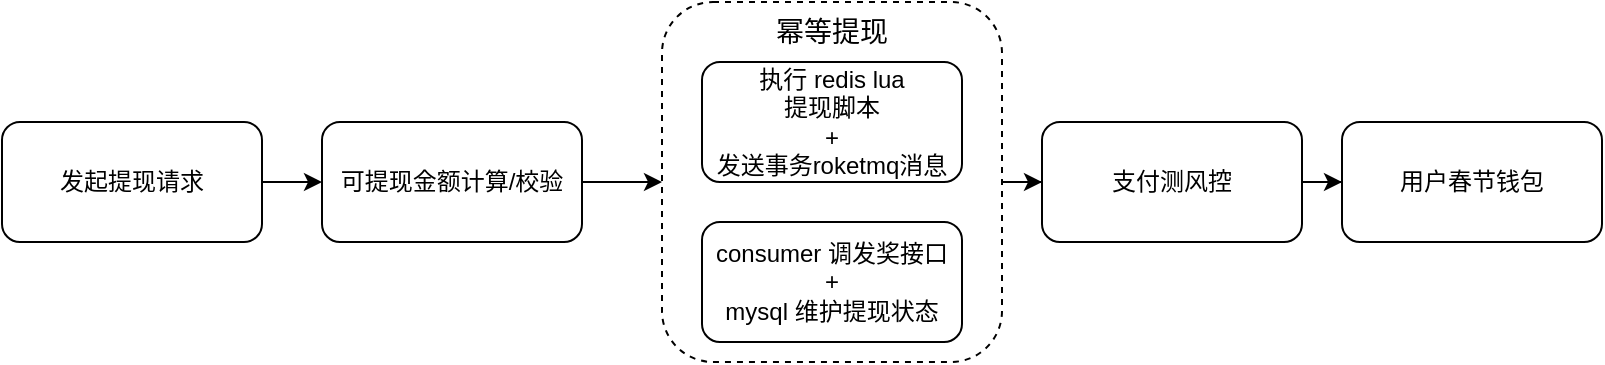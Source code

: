 <mxfile version="20.5.3" type="github">
  <diagram id="qMxg_St1tfOSJ8N5vThi" name="第 1 页">
    <mxGraphModel dx="1122" dy="841" grid="1" gridSize="10" guides="1" tooltips="1" connect="1" arrows="1" fold="1" page="1" pageScale="1" pageWidth="827" pageHeight="1169" math="0" shadow="0">
      <root>
        <mxCell id="0" />
        <mxCell id="1" parent="0" />
        <mxCell id="ghXFJdvIY7EUAfjLCuwm-17" style="edgeStyle=orthogonalEdgeStyle;rounded=0;orthogonalLoop=1;jettySize=auto;html=1;entryX=0;entryY=0.5;entryDx=0;entryDy=0;fontSize=14;" edge="1" parent="1" source="ghXFJdvIY7EUAfjLCuwm-15" target="ghXFJdvIY7EUAfjLCuwm-21">
          <mxGeometry relative="1" as="geometry">
            <mxPoint x="590" y="260" as="targetPoint" />
          </mxGeometry>
        </mxCell>
        <mxCell id="ghXFJdvIY7EUAfjLCuwm-15" value="幂等提现" style="rounded=1;whiteSpace=wrap;html=1;fontSize=14;dashed=1;verticalAlign=top;" vertex="1" parent="1">
          <mxGeometry x="340" y="160" width="170" height="180" as="geometry" />
        </mxCell>
        <mxCell id="ghXFJdvIY7EUAfjLCuwm-9" style="edgeStyle=orthogonalEdgeStyle;rounded=0;orthogonalLoop=1;jettySize=auto;html=1;fontSize=14;entryX=0;entryY=0.5;entryDx=0;entryDy=0;" edge="1" parent="1" source="ghXFJdvIY7EUAfjLCuwm-1" target="ghXFJdvIY7EUAfjLCuwm-18">
          <mxGeometry relative="1" as="geometry">
            <mxPoint x="190" y="260" as="targetPoint" />
          </mxGeometry>
        </mxCell>
        <mxCell id="ghXFJdvIY7EUAfjLCuwm-1" value="发起提现请求" style="rounded=1;whiteSpace=wrap;html=1;" vertex="1" parent="1">
          <mxGeometry x="10" y="220" width="130" height="60" as="geometry" />
        </mxCell>
        <mxCell id="ghXFJdvIY7EUAfjLCuwm-10" style="edgeStyle=orthogonalEdgeStyle;rounded=0;orthogonalLoop=1;jettySize=auto;html=1;entryX=0;entryY=0.5;entryDx=0;entryDy=0;fontSize=14;exitX=1;exitY=0.5;exitDx=0;exitDy=0;" edge="1" parent="1" source="ghXFJdvIY7EUAfjLCuwm-18" target="ghXFJdvIY7EUAfjLCuwm-15">
          <mxGeometry relative="1" as="geometry">
            <mxPoint x="300" y="260" as="sourcePoint" />
          </mxGeometry>
        </mxCell>
        <mxCell id="ghXFJdvIY7EUAfjLCuwm-8" value="执行 redis lua&lt;br&gt;提现脚本&lt;br&gt;+&lt;br&gt;发送事务roketmq消息" style="rounded=1;whiteSpace=wrap;html=1;" vertex="1" parent="1">
          <mxGeometry x="360" y="190" width="130" height="60" as="geometry" />
        </mxCell>
        <mxCell id="ghXFJdvIY7EUAfjLCuwm-14" value="consumer 调发奖接口&lt;br&gt;+&lt;br&gt;mysql 维护提现状态" style="rounded=1;whiteSpace=wrap;html=1;" vertex="1" parent="1">
          <mxGeometry x="360" y="270" width="130" height="60" as="geometry" />
        </mxCell>
        <mxCell id="ghXFJdvIY7EUAfjLCuwm-18" value="可提现金额计算/校验" style="rounded=1;whiteSpace=wrap;html=1;" vertex="1" parent="1">
          <mxGeometry x="170" y="220" width="130" height="60" as="geometry" />
        </mxCell>
        <mxCell id="ghXFJdvIY7EUAfjLCuwm-23" style="edgeStyle=orthogonalEdgeStyle;rounded=0;orthogonalLoop=1;jettySize=auto;html=1;entryX=0;entryY=0.5;entryDx=0;entryDy=0;fontSize=14;" edge="1" parent="1" source="ghXFJdvIY7EUAfjLCuwm-21" target="ghXFJdvIY7EUAfjLCuwm-22">
          <mxGeometry relative="1" as="geometry" />
        </mxCell>
        <mxCell id="ghXFJdvIY7EUAfjLCuwm-21" value="支付测风控" style="rounded=1;whiteSpace=wrap;html=1;" vertex="1" parent="1">
          <mxGeometry x="530" y="220" width="130" height="60" as="geometry" />
        </mxCell>
        <mxCell id="ghXFJdvIY7EUAfjLCuwm-22" value="用户春节钱包" style="rounded=1;whiteSpace=wrap;html=1;" vertex="1" parent="1">
          <mxGeometry x="680" y="220" width="130" height="60" as="geometry" />
        </mxCell>
      </root>
    </mxGraphModel>
  </diagram>
</mxfile>
